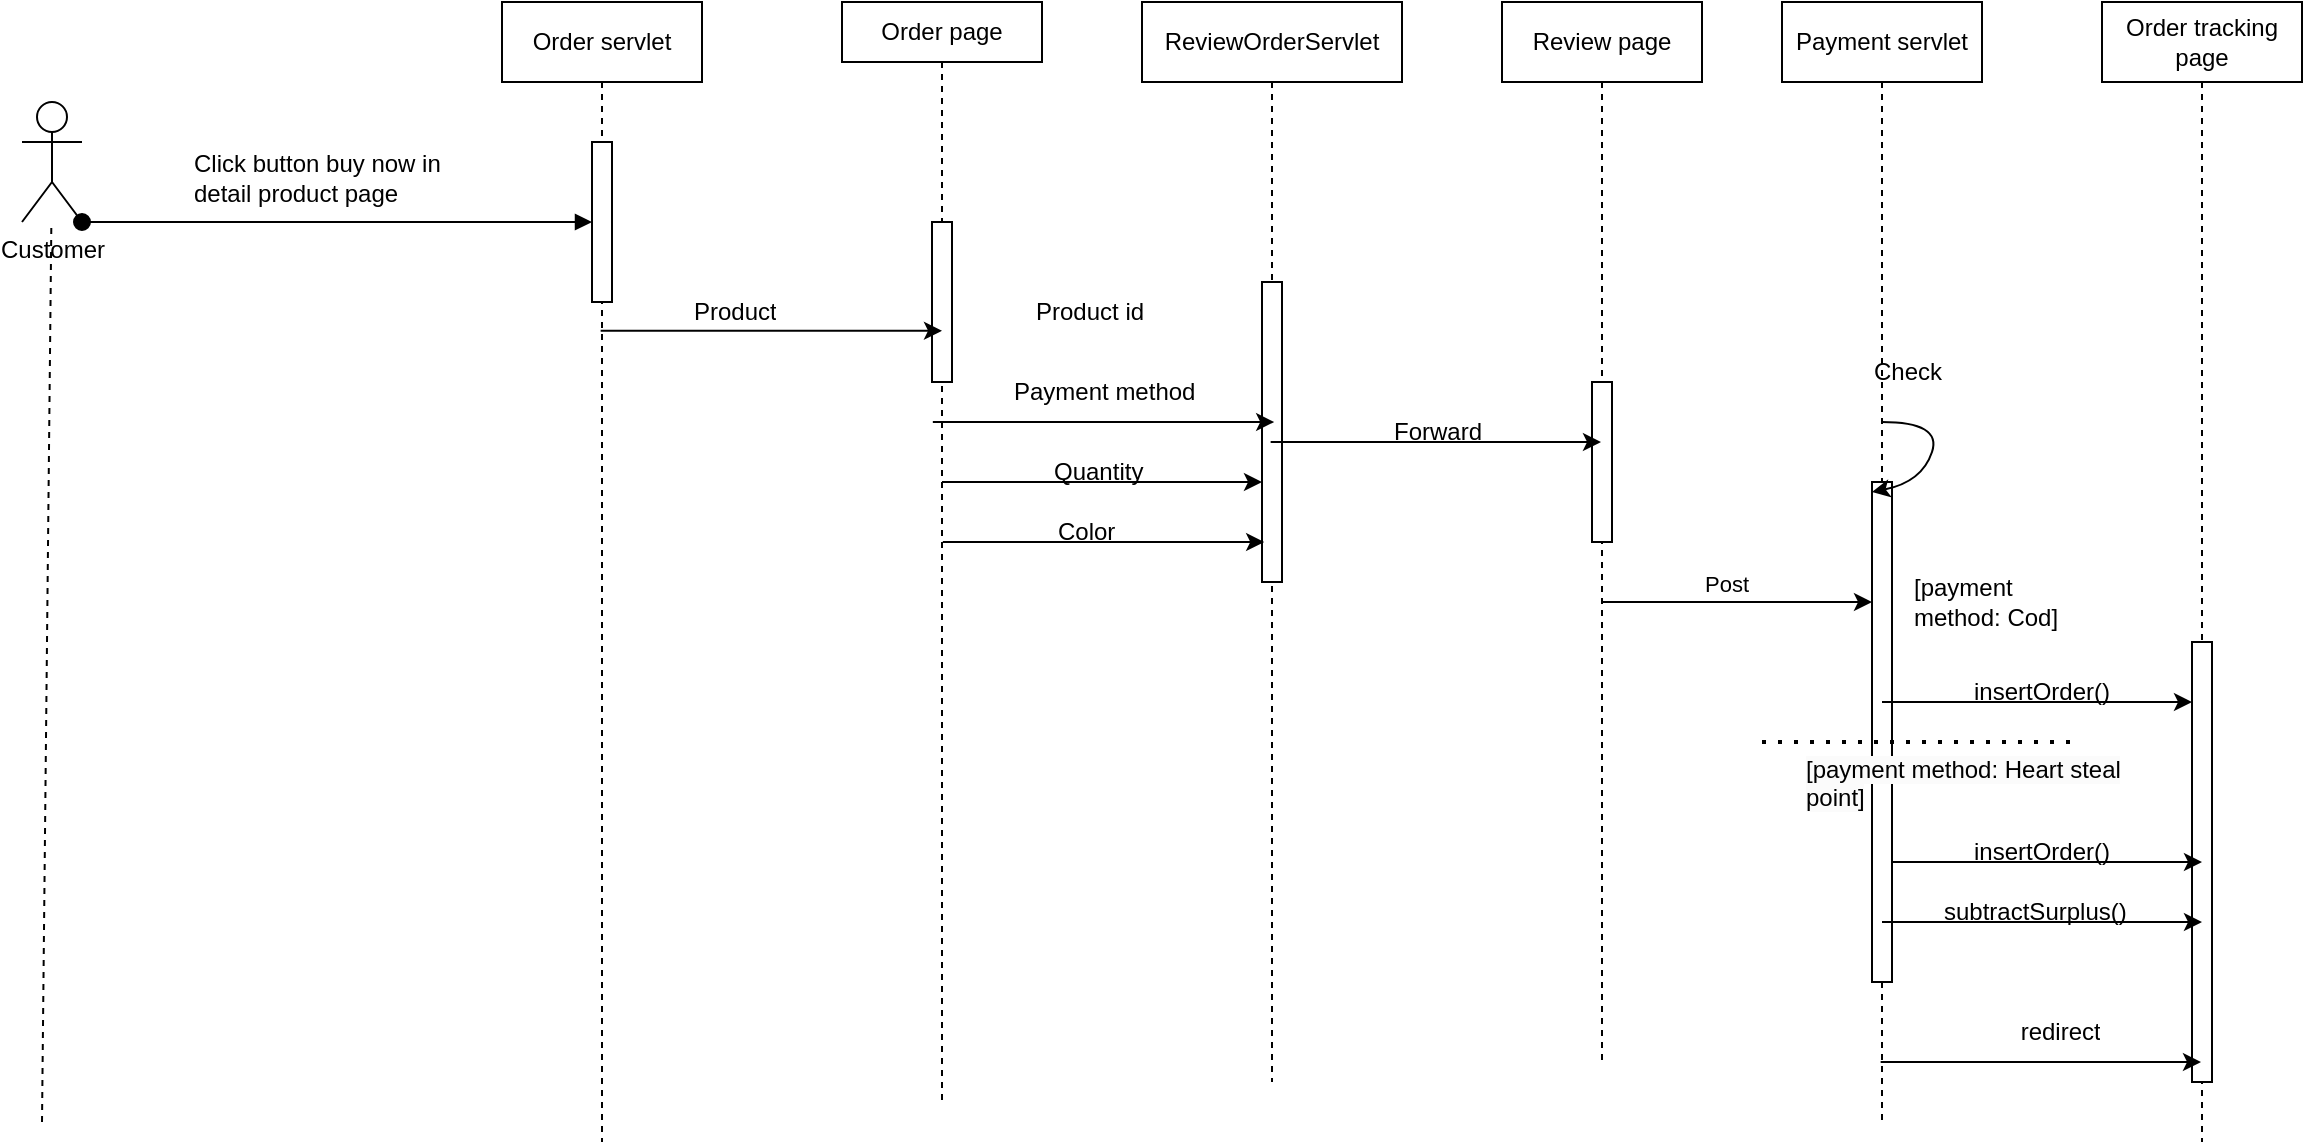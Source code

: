 <mxfile version="24.6.5" type="github">
  <diagram id="R2lEEEUBdFMjLlhIrx00" name="Page-1">
    <mxGraphModel dx="3543" dy="861" grid="1" gridSize="10" guides="1" tooltips="1" connect="1" arrows="1" fold="1" page="1" pageScale="1" pageWidth="850" pageHeight="1100" math="0" shadow="0" extFonts="Permanent Marker^https://fonts.googleapis.com/css?family=Permanent+Marker">
      <root>
        <mxCell id="0" />
        <mxCell id="1" parent="0" />
        <mxCell id="NswGBqueuktpP-J8_6IA-2" value="Order servlet" style="shape=umlLifeline;perimeter=lifelinePerimeter;whiteSpace=wrap;html=1;container=1;dropTarget=0;collapsible=0;recursiveResize=0;outlineConnect=0;portConstraint=eastwest;newEdgeStyle={&quot;curved&quot;:0,&quot;rounded&quot;:0};" vertex="1" parent="1">
          <mxGeometry x="-790" y="110" width="100" height="570" as="geometry" />
        </mxCell>
        <mxCell id="NswGBqueuktpP-J8_6IA-12" value="" style="html=1;points=[[0,0,0,0,5],[0,1,0,0,-5],[1,0,0,0,5],[1,1,0,0,-5]];perimeter=orthogonalPerimeter;outlineConnect=0;targetShapes=umlLifeline;portConstraint=eastwest;newEdgeStyle={&quot;curved&quot;:0,&quot;rounded&quot;:0};" vertex="1" parent="NswGBqueuktpP-J8_6IA-2">
          <mxGeometry x="45" y="70" width="10" height="80" as="geometry" />
        </mxCell>
        <mxCell id="NswGBqueuktpP-J8_6IA-3" value="Payment servlet" style="shape=umlLifeline;perimeter=lifelinePerimeter;whiteSpace=wrap;html=1;container=1;dropTarget=0;collapsible=0;recursiveResize=0;outlineConnect=0;portConstraint=eastwest;newEdgeStyle={&quot;curved&quot;:0,&quot;rounded&quot;:0};" vertex="1" parent="1">
          <mxGeometry x="-150" y="110" width="100" height="560" as="geometry" />
        </mxCell>
        <mxCell id="NswGBqueuktpP-J8_6IA-16" value="" style="html=1;points=[[0,0,0,0,5],[0,1,0,0,-5],[1,0,0,0,5],[1,1,0,0,-5]];perimeter=orthogonalPerimeter;outlineConnect=0;targetShapes=umlLifeline;portConstraint=eastwest;newEdgeStyle={&quot;curved&quot;:0,&quot;rounded&quot;:0};" vertex="1" parent="NswGBqueuktpP-J8_6IA-3">
          <mxGeometry x="45" y="240" width="10" height="250" as="geometry" />
        </mxCell>
        <mxCell id="NswGBqueuktpP-J8_6IA-50" value="" style="curved=1;endArrow=classic;html=1;rounded=0;entryX=0;entryY=0;entryDx=0;entryDy=5;entryPerimeter=0;" edge="1" parent="NswGBqueuktpP-J8_6IA-3" source="NswGBqueuktpP-J8_6IA-3" target="NswGBqueuktpP-J8_6IA-16">
          <mxGeometry width="50" height="50" relative="1" as="geometry">
            <mxPoint x="60.004" y="210" as="sourcePoint" />
            <mxPoint x="120" y="240" as="targetPoint" />
            <Array as="points">
              <mxPoint x="80" y="210" />
              <mxPoint x="70" y="240" />
            </Array>
          </mxGeometry>
        </mxCell>
        <mxCell id="NswGBqueuktpP-J8_6IA-4" value="Review page" style="shape=umlLifeline;perimeter=lifelinePerimeter;whiteSpace=wrap;html=1;container=1;dropTarget=0;collapsible=0;recursiveResize=0;outlineConnect=0;portConstraint=eastwest;newEdgeStyle={&quot;curved&quot;:0,&quot;rounded&quot;:0};" vertex="1" parent="1">
          <mxGeometry x="-290" y="110" width="100" height="530" as="geometry" />
        </mxCell>
        <mxCell id="NswGBqueuktpP-J8_6IA-17" value="" style="html=1;points=[[0,0,0,0,5],[0,1,0,0,-5],[1,0,0,0,5],[1,1,0,0,-5]];perimeter=orthogonalPerimeter;outlineConnect=0;targetShapes=umlLifeline;portConstraint=eastwest;newEdgeStyle={&quot;curved&quot;:0,&quot;rounded&quot;:0};" vertex="1" parent="NswGBqueuktpP-J8_6IA-4">
          <mxGeometry x="45" y="190" width="10" height="80" as="geometry" />
        </mxCell>
        <mxCell id="NswGBqueuktpP-J8_6IA-5" value="ReviewOrderServlet" style="shape=umlLifeline;perimeter=lifelinePerimeter;whiteSpace=wrap;html=1;container=1;dropTarget=0;collapsible=0;recursiveResize=0;outlineConnect=0;portConstraint=eastwest;newEdgeStyle={&quot;curved&quot;:0,&quot;rounded&quot;:0};" vertex="1" parent="1">
          <mxGeometry x="-470" y="110" width="130" height="540" as="geometry" />
        </mxCell>
        <mxCell id="NswGBqueuktpP-J8_6IA-18" value="" style="html=1;points=[[0,0,0,0,5],[0,1,0,0,-5],[1,0,0,0,5],[1,1,0,0,-5]];perimeter=orthogonalPerimeter;outlineConnect=0;targetShapes=umlLifeline;portConstraint=eastwest;newEdgeStyle={&quot;curved&quot;:0,&quot;rounded&quot;:0};" vertex="1" parent="NswGBqueuktpP-J8_6IA-5">
          <mxGeometry x="60" y="140" width="10" height="150" as="geometry" />
        </mxCell>
        <mxCell id="NswGBqueuktpP-J8_6IA-6" value="Order page" style="shape=umlLifeline;perimeter=lifelinePerimeter;whiteSpace=wrap;html=1;container=1;dropTarget=0;collapsible=0;recursiveResize=0;outlineConnect=0;portConstraint=eastwest;newEdgeStyle={&quot;curved&quot;:0,&quot;rounded&quot;:0};size=30;" vertex="1" parent="1">
          <mxGeometry x="-620" y="110" width="100" height="550" as="geometry" />
        </mxCell>
        <mxCell id="NswGBqueuktpP-J8_6IA-19" value="" style="html=1;points=[[0,0,0,0,5],[0,1,0,0,-5],[1,0,0,0,5],[1,1,0,0,-5]];perimeter=orthogonalPerimeter;outlineConnect=0;targetShapes=umlLifeline;portConstraint=eastwest;newEdgeStyle={&quot;curved&quot;:0,&quot;rounded&quot;:0};" vertex="1" parent="NswGBqueuktpP-J8_6IA-6">
          <mxGeometry x="45" y="110" width="10" height="80" as="geometry" />
        </mxCell>
        <mxCell id="NswGBqueuktpP-J8_6IA-7" value="Customer" style="shape=umlActor;verticalLabelPosition=bottom;verticalAlign=top;html=1;" vertex="1" parent="1">
          <mxGeometry x="-1030" y="160" width="30" height="60" as="geometry" />
        </mxCell>
        <mxCell id="NswGBqueuktpP-J8_6IA-8" value="Order tracking page" style="shape=umlLifeline;perimeter=lifelinePerimeter;whiteSpace=wrap;html=1;container=1;dropTarget=0;collapsible=0;recursiveResize=0;outlineConnect=0;portConstraint=eastwest;newEdgeStyle={&quot;curved&quot;:0,&quot;rounded&quot;:0};" vertex="1" parent="1">
          <mxGeometry x="10" y="110" width="100" height="570" as="geometry" />
        </mxCell>
        <mxCell id="NswGBqueuktpP-J8_6IA-20" value="" style="html=1;points=[[0,0,0,0,5],[0,1,0,0,-5],[1,0,0,0,5],[1,1,0,0,-5]];perimeter=orthogonalPerimeter;outlineConnect=0;targetShapes=umlLifeline;portConstraint=eastwest;newEdgeStyle={&quot;curved&quot;:0,&quot;rounded&quot;:0};" vertex="1" parent="NswGBqueuktpP-J8_6IA-8">
          <mxGeometry x="45" y="320" width="10" height="220" as="geometry" />
        </mxCell>
        <mxCell id="NswGBqueuktpP-J8_6IA-13" value="" style="html=1;verticalAlign=bottom;startArrow=oval;startFill=1;endArrow=block;startSize=8;curved=0;rounded=0;exitX=1;exitY=1;exitDx=0;exitDy=0;exitPerimeter=0;" edge="1" parent="1" source="NswGBqueuktpP-J8_6IA-7" target="NswGBqueuktpP-J8_6IA-12">
          <mxGeometry width="60" relative="1" as="geometry">
            <mxPoint x="-1000" y="250" as="sourcePoint" />
            <mxPoint x="-740" y="250" as="targetPoint" />
            <Array as="points">
              <mxPoint x="-880" y="220" />
            </Array>
          </mxGeometry>
        </mxCell>
        <mxCell id="NswGBqueuktpP-J8_6IA-21" value="" style="endArrow=none;dashed=1;html=1;rounded=0;" edge="1" parent="1" target="NswGBqueuktpP-J8_6IA-7">
          <mxGeometry width="50" height="50" relative="1" as="geometry">
            <mxPoint x="-1020" y="670" as="sourcePoint" />
            <mxPoint x="-370" y="350" as="targetPoint" />
          </mxGeometry>
        </mxCell>
        <mxCell id="NswGBqueuktpP-J8_6IA-24" value="" style="endArrow=classic;html=1;rounded=0;" edge="1" parent="1">
          <mxGeometry width="50" height="50" relative="1" as="geometry">
            <mxPoint x="-740.676" y="274.41" as="sourcePoint" />
            <mxPoint x="-570" y="274.41" as="targetPoint" />
          </mxGeometry>
        </mxCell>
        <mxCell id="NswGBqueuktpP-J8_6IA-26" value="" style="endArrow=classic;html=1;rounded=0;" edge="1" parent="1">
          <mxGeometry width="50" height="50" relative="1" as="geometry">
            <mxPoint x="-574.586" y="320" as="sourcePoint" />
            <mxPoint x="-403.91" y="320" as="targetPoint" />
          </mxGeometry>
        </mxCell>
        <mxCell id="NswGBqueuktpP-J8_6IA-27" value="Payment method" style="text;strokeColor=none;fillColor=none;align=left;verticalAlign=middle;spacingLeft=4;spacingRight=4;overflow=hidden;points=[[0,0.5],[1,0.5]];portConstraint=eastwest;rotatable=0;whiteSpace=wrap;html=1;" vertex="1" parent="1">
          <mxGeometry x="-540" y="290" width="101.5" height="30" as="geometry" />
        </mxCell>
        <mxCell id="NswGBqueuktpP-J8_6IA-28" value="Click button buy now in detail product page" style="text;strokeColor=none;fillColor=none;align=left;verticalAlign=middle;spacingLeft=4;spacingRight=4;overflow=hidden;points=[[0,0.5],[1,0.5]];portConstraint=eastwest;rotatable=0;whiteSpace=wrap;html=1;" vertex="1" parent="1">
          <mxGeometry x="-950" y="175" width="140" height="45" as="geometry" />
        </mxCell>
        <mxCell id="NswGBqueuktpP-J8_6IA-29" value="Product" style="text;strokeColor=none;fillColor=none;align=left;verticalAlign=middle;spacingLeft=4;spacingRight=4;overflow=hidden;points=[[0,0.5],[1,0.5]];portConstraint=eastwest;rotatable=0;whiteSpace=wrap;html=1;" vertex="1" parent="1">
          <mxGeometry x="-700" y="250" width="80" height="30" as="geometry" />
        </mxCell>
        <mxCell id="NswGBqueuktpP-J8_6IA-31" value="Product id" style="text;strokeColor=none;fillColor=none;align=left;verticalAlign=middle;spacingLeft=4;spacingRight=4;overflow=hidden;points=[[0,0.5],[1,0.5]];portConstraint=eastwest;rotatable=0;whiteSpace=wrap;html=1;" vertex="1" parent="1">
          <mxGeometry x="-529.25" y="250" width="80" height="30" as="geometry" />
        </mxCell>
        <mxCell id="NswGBqueuktpP-J8_6IA-32" value="" style="endArrow=classic;html=1;rounded=0;" edge="1" parent="1" source="NswGBqueuktpP-J8_6IA-6">
          <mxGeometry width="50" height="50" relative="1" as="geometry">
            <mxPoint x="-420" y="400" as="sourcePoint" />
            <mxPoint x="-410" y="350" as="targetPoint" />
          </mxGeometry>
        </mxCell>
        <mxCell id="NswGBqueuktpP-J8_6IA-33" value="Quantity" style="text;strokeColor=none;fillColor=none;align=left;verticalAlign=middle;spacingLeft=4;spacingRight=4;overflow=hidden;points=[[0,0.5],[1,0.5]];portConstraint=eastwest;rotatable=0;whiteSpace=wrap;html=1;" vertex="1" parent="1">
          <mxGeometry x="-520" y="330" width="80" height="30" as="geometry" />
        </mxCell>
        <mxCell id="NswGBqueuktpP-J8_6IA-34" value="" style="endArrow=classic;html=1;rounded=0;" edge="1" parent="1">
          <mxGeometry width="50" height="50" relative="1" as="geometry">
            <mxPoint x="-569.586" y="380" as="sourcePoint" />
            <mxPoint x="-408.91" y="380" as="targetPoint" />
          </mxGeometry>
        </mxCell>
        <mxCell id="NswGBqueuktpP-J8_6IA-36" value="Color" style="text;strokeColor=none;fillColor=none;align=left;verticalAlign=middle;spacingLeft=4;spacingRight=4;overflow=hidden;points=[[0,0.5],[1,0.5]];portConstraint=eastwest;rotatable=0;whiteSpace=wrap;html=1;" vertex="1" parent="1">
          <mxGeometry x="-518.5" y="360" width="80" height="30" as="geometry" />
        </mxCell>
        <mxCell id="NswGBqueuktpP-J8_6IA-38" value="" style="endArrow=classic;html=1;rounded=0;" edge="1" parent="1">
          <mxGeometry width="50" height="50" relative="1" as="geometry">
            <mxPoint x="-405.676" y="330" as="sourcePoint" />
            <mxPoint x="-240.5" y="330" as="targetPoint" />
          </mxGeometry>
        </mxCell>
        <mxCell id="NswGBqueuktpP-J8_6IA-39" value="Forward" style="text;strokeColor=none;fillColor=none;align=left;verticalAlign=middle;spacingLeft=4;spacingRight=4;overflow=hidden;points=[[0,0.5],[1,0.5]];portConstraint=eastwest;rotatable=0;whiteSpace=wrap;html=1;" vertex="1" parent="1">
          <mxGeometry x="-350.0" y="310" width="80" height="30" as="geometry" />
        </mxCell>
        <mxCell id="NswGBqueuktpP-J8_6IA-42" value="" style="endArrow=classic;html=1;rounded=0;" edge="1" parent="1" source="NswGBqueuktpP-J8_6IA-4" target="NswGBqueuktpP-J8_6IA-16">
          <mxGeometry width="50" height="50" relative="1" as="geometry">
            <mxPoint x="-230" y="390.0" as="sourcePoint" />
            <mxPoint x="-100.5" y="390.0" as="targetPoint" />
            <Array as="points">
              <mxPoint x="-160" y="410" />
            </Array>
          </mxGeometry>
        </mxCell>
        <mxCell id="NswGBqueuktpP-J8_6IA-43" value="Post" style="edgeLabel;html=1;align=center;verticalAlign=middle;resizable=0;points=[];" vertex="1" connectable="0" parent="NswGBqueuktpP-J8_6IA-42">
          <mxGeometry x="-0.153" y="4" relative="1" as="geometry">
            <mxPoint x="5" y="-5" as="offset" />
          </mxGeometry>
        </mxCell>
        <mxCell id="NswGBqueuktpP-J8_6IA-48" value="" style="endArrow=none;dashed=1;html=1;dashPattern=1 3;strokeWidth=2;rounded=0;" edge="1" parent="1">
          <mxGeometry width="50" height="50" relative="1" as="geometry">
            <mxPoint x="-160" y="480" as="sourcePoint" />
            <mxPoint y="480" as="targetPoint" />
          </mxGeometry>
        </mxCell>
        <mxCell id="NswGBqueuktpP-J8_6IA-49" value="[payment method: Cod]" style="text;strokeColor=none;fillColor=none;align=left;verticalAlign=middle;spacingLeft=4;spacingRight=4;overflow=hidden;points=[[0,0.5],[1,0.5]];portConstraint=eastwest;rotatable=0;whiteSpace=wrap;html=1;" vertex="1" parent="1">
          <mxGeometry x="-90" y="390" width="90" height="40" as="geometry" />
        </mxCell>
        <mxCell id="NswGBqueuktpP-J8_6IA-51" value="Check" style="text;strokeColor=none;fillColor=none;align=left;verticalAlign=middle;spacingLeft=4;spacingRight=4;overflow=hidden;points=[[0,0.5],[1,0.5]];portConstraint=eastwest;rotatable=0;whiteSpace=wrap;html=1;" vertex="1" parent="1">
          <mxGeometry x="-110" y="280" width="80" height="30" as="geometry" />
        </mxCell>
        <mxCell id="NswGBqueuktpP-J8_6IA-52" value="&lt;span style=&quot;color: rgb(0, 0, 0); font-family: Helvetica; font-size: 12px; font-style: normal; font-variant-ligatures: normal; font-variant-caps: normal; font-weight: 400; letter-spacing: normal; orphans: 2; text-align: left; text-indent: 0px; text-transform: none; widows: 2; word-spacing: 0px; -webkit-text-stroke-width: 0px; white-space: normal; background-color: rgb(251, 251, 251); text-decoration-thickness: initial; text-decoration-style: initial; text-decoration-color: initial; display: inline !important; float: none;&quot;&gt;[payment method: Heart steal point]&lt;/span&gt;" style="text;whiteSpace=wrap;html=1;" vertex="1" parent="1">
          <mxGeometry x="-140" y="480" width="160" height="40" as="geometry" />
        </mxCell>
        <mxCell id="NswGBqueuktpP-J8_6IA-53" value="" style="endArrow=classic;html=1;rounded=0;" edge="1" parent="1">
          <mxGeometry width="50" height="50" relative="1" as="geometry">
            <mxPoint x="-100.676" y="640" as="sourcePoint" />
            <mxPoint x="59.5" y="640" as="targetPoint" />
          </mxGeometry>
        </mxCell>
        <mxCell id="NswGBqueuktpP-J8_6IA-54" value="&amp;nbsp;redirect" style="text;strokeColor=none;fillColor=none;align=left;verticalAlign=middle;spacingLeft=4;spacingRight=4;overflow=hidden;points=[[0,0.5],[1,0.5]];portConstraint=eastwest;rotatable=0;whiteSpace=wrap;html=1;" vertex="1" parent="1">
          <mxGeometry x="-40" y="610" width="100" height="30" as="geometry" />
        </mxCell>
        <mxCell id="NswGBqueuktpP-J8_6IA-55" value="" style="endArrow=classic;html=1;rounded=0;" edge="1" parent="1" source="NswGBqueuktpP-J8_6IA-3" target="NswGBqueuktpP-J8_6IA-20">
          <mxGeometry width="50" height="50" relative="1" as="geometry">
            <mxPoint x="-420" y="520" as="sourcePoint" />
            <mxPoint x="-370" y="470" as="targetPoint" />
            <Array as="points">
              <mxPoint x="-10" y="460" />
            </Array>
          </mxGeometry>
        </mxCell>
        <mxCell id="NswGBqueuktpP-J8_6IA-56" value="insertOrder()" style="text;strokeColor=none;fillColor=none;align=left;verticalAlign=middle;spacingLeft=4;spacingRight=4;overflow=hidden;points=[[0,0.5],[1,0.5]];portConstraint=eastwest;rotatable=0;whiteSpace=wrap;html=1;" vertex="1" parent="1">
          <mxGeometry x="-60" y="440" width="80" height="30" as="geometry" />
        </mxCell>
        <mxCell id="NswGBqueuktpP-J8_6IA-57" value="" style="endArrow=classic;html=1;rounded=0;" edge="1" parent="1">
          <mxGeometry width="50" height="50" relative="1" as="geometry">
            <mxPoint x="-94.75" y="540" as="sourcePoint" />
            <mxPoint x="60" y="540" as="targetPoint" />
          </mxGeometry>
        </mxCell>
        <mxCell id="NswGBqueuktpP-J8_6IA-58" value="insertOrder()" style="text;strokeColor=none;fillColor=none;align=left;verticalAlign=middle;spacingLeft=4;spacingRight=4;overflow=hidden;points=[[0,0.5],[1,0.5]];portConstraint=eastwest;rotatable=0;whiteSpace=wrap;html=1;" vertex="1" parent="1">
          <mxGeometry x="-60" y="520" width="80" height="30" as="geometry" />
        </mxCell>
        <mxCell id="NswGBqueuktpP-J8_6IA-59" value="" style="endArrow=classic;html=1;rounded=0;" edge="1" parent="1">
          <mxGeometry width="50" height="50" relative="1" as="geometry">
            <mxPoint x="-100" y="570" as="sourcePoint" />
            <mxPoint x="60.0" y="570.0" as="targetPoint" />
          </mxGeometry>
        </mxCell>
        <mxCell id="NswGBqueuktpP-J8_6IA-60" value="subtractSurplus()" style="text;strokeColor=none;fillColor=none;align=left;verticalAlign=middle;spacingLeft=4;spacingRight=4;overflow=hidden;points=[[0,0.5],[1,0.5]];portConstraint=eastwest;rotatable=0;whiteSpace=wrap;html=1;" vertex="1" parent="1">
          <mxGeometry x="-75" y="550" width="110" height="30" as="geometry" />
        </mxCell>
      </root>
    </mxGraphModel>
  </diagram>
</mxfile>
